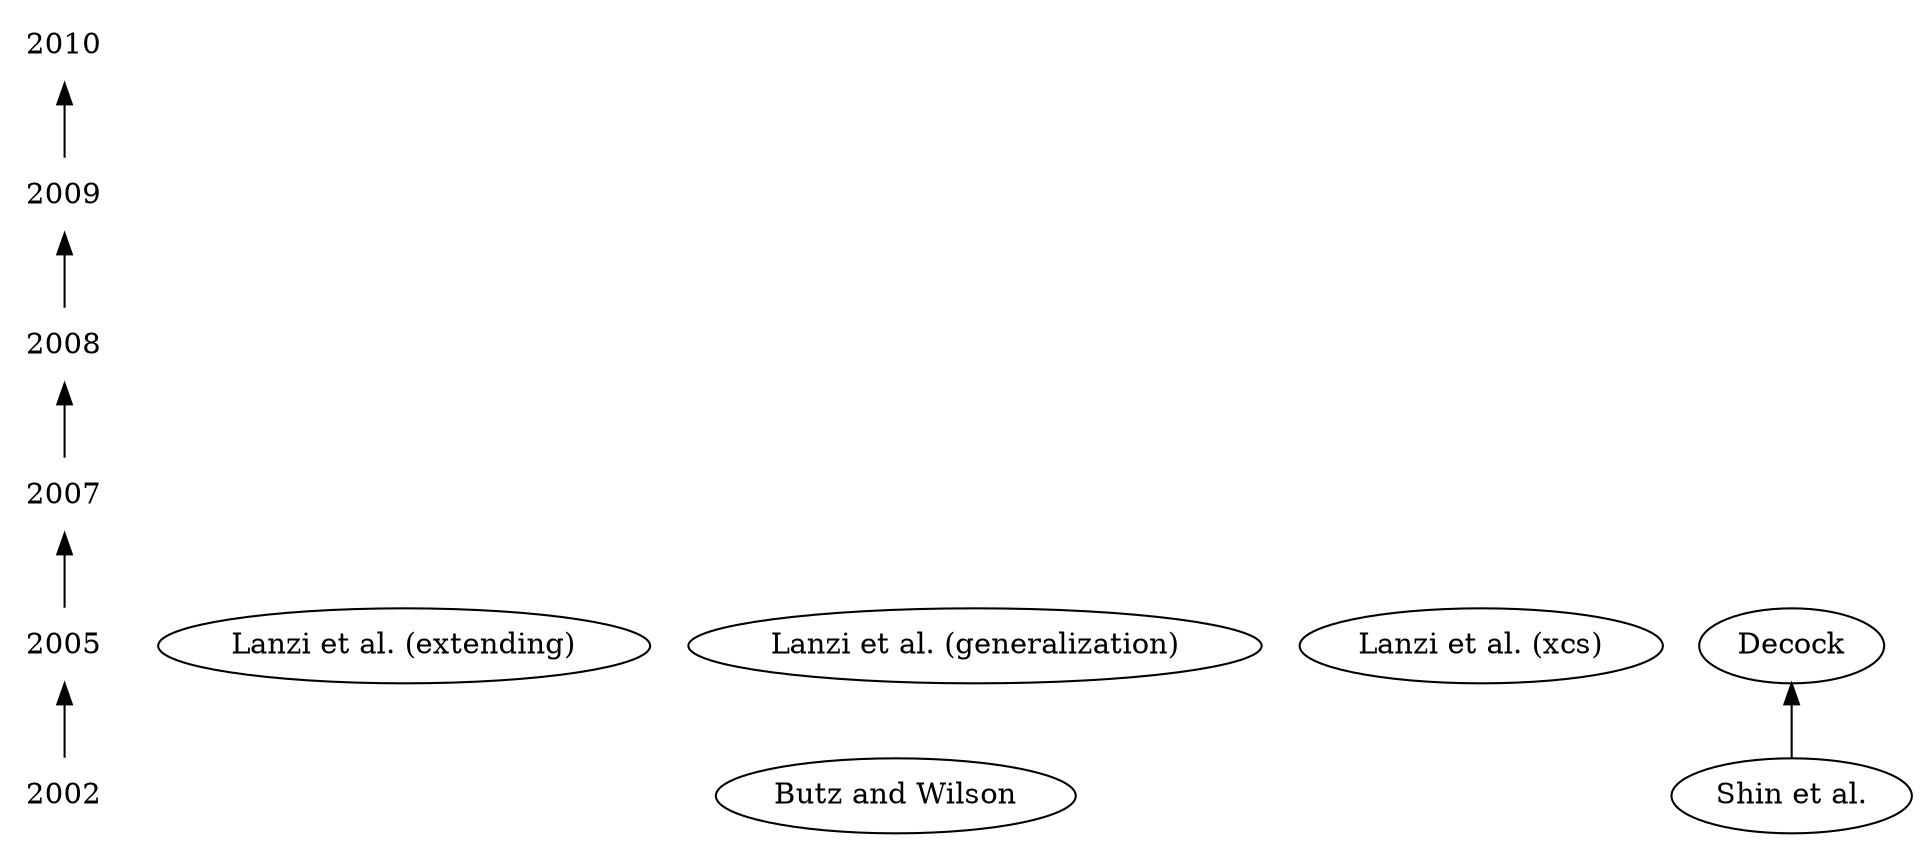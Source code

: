 digraph bib {
    rankstep = 0.75;
    rankdir  = BT;

    {
        node [shape=plaintext];
        2002 -> 2005 -> 2007 -> 2008 -> 2009 -> 2010;
    }

    //{ rank = same; 1989; "Zajac" [style=dotted,shape=box]; Wood1989a [label="Wood et al.",style=dotted,shape=box]; Wood1989b [label="Wood et al.",style=dotted,shape=box]; }
    //{ rank = same; 1993; Katayama1993 [label="Katayama and Kawato",style=filled,shape=box]; "Flanagan et al."; }
    { rank = same; 2002; "Butz and Wilson"; }
    { rank = same; 2005; "Lanzi et al. (extending)"; "Lanzi et al. (generalization)"; "Lanzi et al. (xcs)"; }
    { rank = same; 2008; }
    { rank = same; 2009; }
    { rank = same; 2010; }

    "Shin et al." -> "Decock";
}
